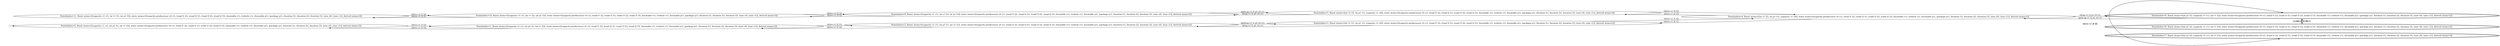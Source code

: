 digraph {
rankdir="LR"
s0[label="State(index=0, fluent atoms=[(capacity v1 c1), (at p1 l1), (at v1 l3)], static atoms=[(capacity-predecessor c0 c1), (road l1 l2), (road l2 l1), (road l3 l2), (road l2 l3), (locatable v1), (vehicle v1), (locatable p1), (package p1), (location l1), (location l2), (location l3), (size c0), (size c1)], derived atoms=[])"]
s1[label="State(index=1, fluent atoms=[(capacity v1 c1), (at p1 l1), (at v1 l2)], static atoms=[(capacity-predecessor c0 c1), (road l1 l2), (road l2 l1), (road l3 l2), (road l2 l3), (locatable v1), (vehicle v1), (locatable p1), (package p1), (location l1), (location l2), (location l3), (size c0), (size c1)], derived atoms=[])"]
s2[label="State(index=2, fluent atoms=[(capacity v1 c1), (at p1 l1), (at v1 l1)], static atoms=[(capacity-predecessor c0 c1), (road l1 l2), (road l2 l1), (road l3 l2), (road l2 l3), (locatable v1), (vehicle v1), (locatable p1), (package p1), (location l1), (location l2), (location l3), (size c0), (size c1)], derived atoms=[])"]
s3[label="State(index=3, fluent atoms=[(at v1 l1), (in p1 v1), (capacity v1 c0)], static atoms=[(capacity-predecessor c0 c1), (road l1 l2), (road l2 l1), (road l3 l2), (road l2 l3), (locatable v1), (vehicle v1), (locatable p1), (package p1), (location l1), (location l2), (location l3), (size c0), (size c1)], derived atoms=[])"]
s4[label="State(index=4, fluent atoms=[(at v1 l2), (in p1 v1), (capacity v1 c0)], static atoms=[(capacity-predecessor c0 c1), (road l1 l2), (road l2 l1), (road l3 l2), (road l2 l3), (locatable v1), (vehicle v1), (locatable p1), (package p1), (location l1), (location l2), (location l3), (size c0), (size c1)], derived atoms=[])"]
s5[label="State(index=5, fluent atoms=[(at v1 l3), (in p1 v1), (capacity v1 c0)], static atoms=[(capacity-predecessor c0 c1), (road l1 l2), (road l2 l1), (road l3 l2), (road l2 l3), (locatable v1), (vehicle v1), (locatable p1), (package p1), (location l1), (location l2), (location l3), (size c0), (size c1)], derived atoms=[])"]
s6[peripheries=2,label="State(index=6, fluent atoms=[(at p1 l2), (capacity v1 c1), (at v1 l2)], static atoms=[(capacity-predecessor c0 c1), (road l1 l2), (road l2 l1), (road l3 l2), (road l2 l3), (locatable v1), (vehicle v1), (locatable p1), (package p1), (location l1), (location l2), (location l3), (size c0), (size c1)], derived atoms=[])"]
s7[peripheries=2,label="State(index=7, fluent atoms=[(at p1 l2), (capacity v1 c1), (at v1 l1)], static atoms=[(capacity-predecessor c0 c1), (road l1 l2), (road l2 l1), (road l3 l2), (road l2 l3), (locatable v1), (vehicle v1), (locatable p1), (package p1), (location l1), (location l2), (location l3), (size c0), (size c1)], derived atoms=[])"]
s8[peripheries=2,label="State(index=8, fluent atoms=[(at p1 l2), (capacity v1 c1), (at v1 l3)], static atoms=[(capacity-predecessor c0 c1), (road l1 l2), (road l2 l1), (road l3 l2), (road l2 l3), (locatable v1), (vehicle v1), (locatable p1), (package p1), (location l1), (location l2), (location l3), (size c0), (size c1)], derived atoms=[])"]
s9[label="State(index=9, fluent atoms=[(capacity v1 c1), (at v1 l3), (at p1 l3)], static atoms=[(capacity-predecessor c0 c1), (road l1 l2), (road l2 l1), (road l3 l2), (road l2 l3), (locatable v1), (vehicle v1), (locatable p1), (package p1), (location l1), (location l2), (location l3), (size c0), (size c1)], derived atoms=[])"]
s10[label="State(index=10, fluent atoms=[(capacity v1 c1), (at v1 l2), (at p1 l3)], static atoms=[(capacity-predecessor c0 c1), (road l1 l2), (road l2 l1), (road l3 l2), (road l2 l3), (locatable v1), (vehicle v1), (locatable p1), (package p1), (location l1), (location l2), (location l3), (size c0), (size c1)], derived atoms=[])"]
s11[label="State(index=11, fluent atoms=[(capacity v1 c1), (at v1 l1), (at p1 l3)], static atoms=[(capacity-predecessor c0 c1), (road l1 l2), (road l2 l1), (road l3 l2), (road l2 l3), (locatable v1), (vehicle v1), (locatable p1), (package p1), (location l1), (location l2), (location l3), (size c0), (size c1)], derived atoms=[])"]
Dangling [ label = "", style = invis ]
{ rank = same; Dangling }
Dangling -> s0
{ rank = same; s0,s11}
{ rank = same; s1,s10}
{ rank = same; s2,s9}
{ rank = same; s3,s5}
{ rank = same; s4}
{ rank = same; s6,s7,s8}
s0->s1 [label="(drive v1 l3 l2)"]
s1->s2 [label="(drive v1 l2 l1)"]
s1->s0 [label="(drive v1 l2 l3)"]
s2->s1 [label="(drive v1 l1 l2)"]
s2->s3 [label="(pick-up v1 l1 p1 c0 c1)"]
s3->s4 [label="(drive v1 l1 l2)"]
s3->s2 [label="(drop v1 l1 p1 c0 c1)"]
s4->s3 [label="(drive v1 l2 l1)"]
s4->s5 [label="(drive v1 l2 l3)"]
s4->s6 [label="(drop v1 l2 p1 c0 c1)"]
s6->s7 [label="(drive v1 l2 l1)"]
s6->s8 [label="(drive v1 l2 l3)"]
s6->s4 [label="(pick-up v1 l2 p1 c0 c1)"]
s8->s6 [label="(drive v1 l3 l2)"]
s7->s6 [label="(drive v1 l1 l2)"]
s5->s4 [label="(drive v1 l3 l2)"]
s5->s9 [label="(drop v1 l3 p1 c0 c1)"]
s9->s10 [label="(drive v1 l3 l2)"]
s9->s5 [label="(pick-up v1 l3 p1 c0 c1)"]
s10->s11 [label="(drive v1 l2 l1)"]
s10->s9 [label="(drive v1 l2 l3)"]
s11->s10 [label="(drive v1 l1 l2)"]
}
